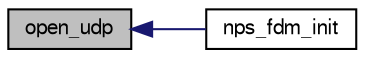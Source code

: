 digraph "open_udp"
{
  edge [fontname="FreeSans",fontsize="10",labelfontname="FreeSans",labelfontsize="10"];
  node [fontname="FreeSans",fontsize="10",shape=record];
  rankdir="LR";
  Node1 [label="open_udp",height=0.2,width=0.4,color="black", fillcolor="grey75", style="filled", fontcolor="black"];
  Node1 -> Node2 [dir="back",color="midnightblue",fontsize="10",style="solid",fontname="FreeSans"];
  Node2 [label="nps_fdm_init",height=0.2,width=0.4,color="black", fillcolor="white", style="filled",URL="$nps__fdm__crrcsim_8c.html#a17ec5b69b110d046f9db5b67d2b08779"];
}
